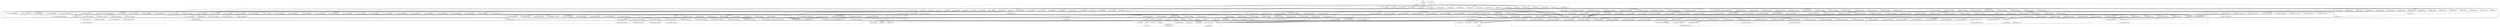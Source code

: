 digraph {
graph [overlap=false]
subgraph cluster_Test_Stream_Threads {
	label="Test::Stream::Threads";
	"Test::Stream::Threads::BEGIN@6";
	"Test::Stream::Threads::BEGIN@3";
	"Test::Stream::Threads::BEGIN@5";
	"Test::Stream::Threads::BEGIN@23";
	"Test::Stream::Threads::BEGIN@2";
}
subgraph cluster_vars {
	label="vars";
	"vars::BEGIN@3";
	"vars::BEGIN@7";
	"vars::CORE:match";
	"vars::import";
	"vars::BEGIN@8";
}
subgraph cluster_Test_Stream_Exporter {
	label="Test::Stream::Exporter";
	"Test::Stream::Exporter::BEGIN@3";
	"Test::Stream::Exporter::__ANON__[lib/Test/Stream/Exporter.pm:39]";
	"Test::Stream::Exporter::BEGIN@72";
	"Test::Stream::Exporter::default_export";
	"Test::Stream::Exporter::BEGIN@6";
	"Test::Stream::Exporter::BEGIN@17";
	"Test::Stream::Exporter::cleanup";
	"Test::Stream::Exporter::CORE:subst";
	"Test::Stream::Exporter::import";
	"Test::Stream::Exporter::export_to";
	"Test::Stream::Exporter::BEGIN@5";
	"Test::Stream::Exporter::BEGIN@2";
	"Test::Stream::Exporter::export_meta";
	"Test::Stream::Exporter::default_exports";
	"Test::Stream::Exporter::export";
	"Test::Stream::Exporter::exports";
}
subgraph cluster_Test_Stream_Toolset {
	label="Test::Stream::Toolset";
	"Test::Stream::Toolset::BEGIN@12";
	"Test::Stream::Toolset::__ANON__[lib/Test/Stream/Toolset.pm:58]";
	"Test::Stream::Toolset::BEGIN@15";
	"Test::Stream::Toolset::BEGIN@16";
	"Test::Stream::Toolset::BEGIN@6";
	"Test::Stream::Toolset::BEGIN@5";
	"Test::Stream::Toolset::BEGIN@10";
	"Test::Stream::Toolset::BEGIN@11";
	"Test::Stream::Toolset::BEGIN@18";
	"Test::Stream::Toolset::BEGIN@2";
	"Test::Stream::Toolset::BEGIN@3";
	"Test::Stream::Toolset::BEGIN@14";
	"Test::Stream::Toolset::BEGIN@7";
	"Test::Stream::Toolset::BEGIN@13";
}
subgraph cluster_Test_Stream_Event {
	label="Test::Stream::Event";
	"Test::Stream::Event::import";
	"Test::Stream::Event::BEGIN@2";
	"Test::Stream::Event::init";
	"Test::Stream::Event::BEGIN@6";
	"Test::Stream::Event::BEGIN@8";
	"Test::Stream::Event::BEGIN@5";
	"Test::Stream::Event::BEGIN@3";
	"Test::Stream::Event::encoding";
}
subgraph cluster_Test_Stream_ArrayBase_Meta {
	label="Test::Stream::ArrayBase::Meta";
	"Test::Stream::ArrayBase::Meta::BEGIN@5";
	"Test::Stream::ArrayBase::Meta::fields";
	"Test::Stream::ArrayBase::Meta::BEGIN@57";
	"Test::Stream::ArrayBase::Meta::BEGIN@106";
	"Test::Stream::ArrayBase::Meta::baseclass";
	"Test::Stream::ArrayBase::Meta::get";
	"Test::Stream::ArrayBase::Meta::subclass";
	"Test::Stream::ArrayBase::Meta::_GROW";
	"Test::Stream::ArrayBase::Meta::BEGIN@2";
	"Test::Stream::ArrayBase::Meta::BEGIN@3";
	"Test::Stream::ArrayBase::Meta::new";
	"Test::Stream::ArrayBase::Meta::add_accessors";
}
subgraph cluster_main {
	label="main";
	"main::BEGIN@2";
	"main::RUNTIME";
	"main::BEGIN@1";
	"main::BEGIN@4";
	"main::NULL";
}
subgraph cluster_Test_Stream_Util {
	label="Test::Stream::Util";
	"Test::Stream::Util::BEGIN@5";
	"Test::Stream::Util::BEGIN@2";
	"Test::Stream::Util::BEGIN@6";
	"Test::Stream::Util::_local_protect";
	"Test::Stream::Util::BEGIN@3";
	"Test::Stream::Util::BEGIN@7";
	"Test::Stream::Util::BEGIN@81";
	"Test::Stream::Util::BEGIN@170";
}
subgraph cluster_Config {
	label="Config";
	"Config::import";
	"Config::FETCH";
	"Config::BEGIN@10";
	"Config::BEGIN@9";
	"Config::BEGIN@47";
	"Config::BEGIN@11";
	"Config::TIEHASH";
}
subgraph cluster_Scalar_Util {
	label="Scalar::Util";
	"Scalar::Util::BEGIN@9";
	"Scalar::Util::weaken";
	"Scalar::Util::blessed";
}
subgraph cluster_XSLoader {
	label="XSLoader";
	"XSLoader::load";
}
subgraph cluster_Test_Stream_IOSets {
	label="Test::Stream::IOSets";
	"Test::Stream::IOSets::CORE:match";
	"Test::Stream::IOSets::CORE:open";
	"Test::Stream::IOSets::init_legacy";
	"Test::Stream::IOSets::open_handles";
	"Test::Stream::IOSets::_copy_io_layers";
	"Test::Stream::IOSets::CORE:binmode";
	"Test::Stream::IOSets::BEGIN@5";
	"Test::Stream::IOSets::reset_legacy";
	"Test::Stream::IOSets::_apply_layers";
	"Test::Stream::IOSets::BEGIN@3";
	"Test::Stream::IOSets::new";
	"Test::Stream::IOSets::__ANON__[lib/Test/Stream/IOSets.pm:76]";
	"Test::Stream::IOSets::_autoflush";
	"Test::Stream::IOSets::BEGIN@2";
	"Test::Stream::IOSets::CORE:select";
}
subgraph cluster_Test_Stream_Event_Subtest {
	label="Test::Stream::Event::Subtest";
	"Test::Stream::Event::Subtest::BEGIN@5";
	"Test::Stream::Event::Subtest::BEGIN@3";
	"Test::Stream::Event::Subtest::BEGIN@7";
	"Test::Stream::Event::Subtest::BEGIN@2";
	"Test::Stream::Event::Subtest::BEGIN@6";
	"Test::Stream::Event::Subtest::BEGIN@9";
}
subgraph cluster_Test_Stream_ExitMagic {
	label="Test::Stream::ExitMagic";
	"Test::Stream::ExitMagic::BEGIN@7";
	"Test::Stream::ExitMagic::init";
	"Test::Stream::ExitMagic::do_magic";
	"Test::Stream::ExitMagic::BEGIN@3";
	"Test::Stream::ExitMagic::be_helpful_magic";
	"Test::Stream::ExitMagic::BEGIN@2";
}
subgraph cluster_warnings_register {
	label="warnings::register";
	"warnings::register::import";
}
subgraph cluster_Test_Stream_Event_Plan {
	label="Test::Stream::Event::Plan";
	"Test::Stream::Event::Plan::BEGIN@5";
	"Test::Stream::Event::Plan::init";
	"Test::Stream::Event::Plan::BEGIN@2";
	"Test::Stream::Event::Plan::BEGIN@10";
	"Test::Stream::Event::Plan::BEGIN@3";
	"Test::Stream::Event::Plan::to_tap";
}
subgraph cluster_Test_Stream_Subtest {
	label="Test::Stream::Subtest";
	"Test::Stream::Subtest::BEGIN@2";
	"Test::Stream::Subtest::BEGIN@11";
	"Test::Stream::Subtest::BEGIN@14";
	"Test::Stream::Subtest::BEGIN@10";
	"Test::Stream::Subtest::BEGIN@38";
	"Test::Stream::Subtest::BEGIN@12";
	"Test::Stream::Subtest::BEGIN@9";
	"Test::Stream::Subtest::BEGIN@3";
	"Test::Stream::Subtest::BEGIN@5";
}
subgraph cluster_Test_Stream_Carp {
	label="Test::Stream::Carp";
	"Test::Stream::Carp::BEGIN@3";
	"Test::Stream::Carp::BEGIN@5";
	"Test::Stream::Carp::BEGIN@2";
}
subgraph cluster_Test_Stream_Event_Bail {
	label="Test::Stream::Event::Bail";
	"Test::Stream::Event::Bail::BEGIN@2";
	"Test::Stream::Event::Bail::BEGIN@3";
	"Test::Stream::Event::Bail::BEGIN@5";
}
subgraph cluster_Test_Stream_Event_Note {
	label="Test::Stream::Event::Note";
	"Test::Stream::Event::Note::BEGIN@5";
	"Test::Stream::Event::Note::BEGIN@10";
	"Test::Stream::Event::Note::BEGIN@2";
	"Test::Stream::Event::Note::BEGIN@3";
}
subgraph cluster_strict {
	label="strict";
	"strict::CORE:match";
	"strict::import";
	"strict::unimport";
	"strict::bits";
	"strict::CORE:regcomp";
}
subgraph cluster_Test_Stream_Event_Ok {
	label="Test::Stream::Event::Ok";
	"Test::Stream::Event::Ok::BEGIN@2";
	"Test::Stream::Event::Ok::to_tap";
	"Test::Stream::Event::Ok::BEGIN@7";
	"Test::Stream::Event::Ok::BEGIN@6";
	"Test::Stream::Event::Ok::BEGIN@3";
	"Test::Stream::Event::Ok::init";
	"Test::Stream::Event::Ok::BEGIN@5";
	"Test::Stream::Event::Ok::BEGIN@9";
	"Test::Stream::Event::Ok::BEGIN@136";
	"Test::Stream::Event::Ok::CORE:subst";
}
subgraph cluster_Exporter {
	label="Exporter";
	"Exporter::CORE:subst";
	"Exporter::import";
	"Exporter::CORE:match";
}
subgraph cluster_Test_Stream_Meta {
	label="Test::Stream::Meta";
	"Test::Stream::Meta::init_tester";
	"Test::Stream::Meta::BEGIN@14";
	"Test::Stream::Meta::is_tester";
	"Test::Stream::Meta::BEGIN@2";
	"Test::Stream::Meta::BEGIN@3";
	"Test::Stream::Meta::BEGIN@6";
	"Test::Stream::Meta::BEGIN@12";
	"Test::Stream::Meta::BEGIN@5";
	"Test::Stream::Meta::BEGIN@8";
}
subgraph cluster_Test_Stream_Event_Diag {
	label="Test::Stream::Event::Diag";
	"Test::Stream::Event::Diag::BEGIN@2";
	"Test::Stream::Event::Diag::BEGIN@12";
	"Test::Stream::Event::Diag::BEGIN@10";
	"Test::Stream::Event::Diag::BEGIN@5";
	"Test::Stream::Event::Diag::BEGIN@11";
	"Test::Stream::Event::Diag::BEGIN@3";
}
subgraph cluster_PerlIO {
	label="PerlIO";
	"PerlIO::get_layers";
}
subgraph cluster_Test_More_DeepCheck_Strict {
	label="Test::More::DeepCheck::Strict";
	"Test::More::DeepCheck::Strict::BEGIN@8";
	"Test::More::DeepCheck::Strict::BEGIN@2";
	"Test::More::DeepCheck::Strict::BEGIN@7";
	"Test::More::DeepCheck::Strict::BEGIN@63";
	"Test::More::DeepCheck::Strict::BEGIN@6";
	"Test::More::DeepCheck::Strict::BEGIN@5";
	"Test::More::DeepCheck::Strict::BEGIN@3";
	"Test::More::DeepCheck::Strict::BEGIN@10";
}
subgraph cluster_Test_Stream_HashBase_Meta {
	label="Test::Stream::HashBase::Meta";
	"Test::Stream::HashBase::Meta::subclass";
	"Test::Stream::HashBase::Meta::BEGIN@5";
	"Test::Stream::HashBase::Meta::BEGIN@79";
	"Test::Stream::HashBase::Meta::__ANON__[lib/Test/Stream/HashBase/Meta.pm:81]";
	"Test::Stream::HashBase::Meta::fields";
	"Test::Stream::HashBase::Meta::baseclass";
	"Test::Stream::HashBase::Meta::add_accessors";
	"Test::Stream::HashBase::Meta::new";
	"Test::Stream::HashBase::Meta::__ANON__[lib/Test/Stream/HashBase/Meta.pm:80]";
	"Test::Stream::HashBase::Meta::BEGIN@3";
	"Test::Stream::HashBase::Meta::__ANON__[lib/Test/Stream/HashBase/Meta.pm:82]";
	"Test::Stream::HashBase::Meta::BEGIN@2";
	"Test::Stream::HashBase::Meta::get";
	"Test::Stream::HashBase::Meta::BEGIN@55";
	"Test::Stream::HashBase::Meta::order";
}
subgraph cluster_Test_Builder {
	label="Test::Builder";
	"Test::Builder::BEGIN@20";
	"Test::Builder::BEGIN@3";
	"Test::Builder::BEGIN@4";
	"Test::Builder::BEGIN@22";
	"Test::Builder::BEGIN@14";
	"Test::Builder::BEGIN@262";
	"Test::Builder::BEGIN@5";
	"Test::Builder::BEGIN@13";
	"Test::Builder::BEGIN@15";
	"Test::Builder::BEGIN@17";
	"Test::Builder::BEGIN@12";
	"Test::Builder::reset";
	"Test::Builder::BEGIN@944";
	"Test::Builder::BEGIN@18";
	"Test::Builder::create";
	"Test::Builder::BEGIN@261";
	"Test::Builder::BEGIN@11";
	"Test::Builder::new";
}
subgraph cluster_Test_Stream {
	label="Test::Stream";
	"Test::Stream::plan";
	"Test::Stream::BEGIN@9";
	"Test::Stream::BEGIN@2";
	"Test::Stream::shared";
	"Test::Stream::BEGIN@15";
	"Test::Stream::failed";
	"Test::Stream::BEGIN@13";
	"Test::Stream::BEGIN@631";
	"Test::Stream::init";
	"Test::Stream::BEGIN@3";
	"Test::Stream::_finalize_event";
	"Test::Stream::before_import";
	"Test::Stream::done_testing";
	"Test::Stream::_render_tap";
	"Test::Stream::BEGIN@662";
	"Test::Stream::CORE:print";
	"Test::Stream::END";
	"Test::Stream::BEGIN@10";
	"Test::Stream::BEGIN@47";
	"Test::Stream::BEGIN@12";
	"Test::Stream::_process_event";
	"Test::Stream::BEGIN@8";
	"Test::Stream::ended";
	"Test::Stream::_reset";
	"Test::Stream::_update_state";
	"Test::Stream::BEGIN@11";
	"Test::Stream::count";
	"Test::Stream::send";
}
subgraph cluster_version {
	label="version";
	"version::(cmp";
	"version::(bool";
}
subgraph cluster_warnings {
	label="warnings";
	"warnings::_mkMask";
	"warnings::unimport";
	"warnings::register_categories";
	"warnings::CORE:match";
	"warnings::CORE:regcomp";
	"warnings::import";
}
subgraph cluster_Test_Stream_Exporter_Meta {
	label="Test::Stream::Exporter::Meta";
	"Test::Stream::Exporter::Meta::add";
	"Test::Stream::Exporter::Meta::BEGIN@2";
	"Test::Stream::Exporter::Meta::add_default_bulk";
	"Test::Stream::Exporter::Meta::BEGIN@100";
	"Test::Stream::Exporter::Meta::BEGIN@101";
	"Test::Stream::Exporter::Meta::default";
	"Test::Stream::Exporter::Meta::BEGIN@89";
	"Test::Stream::Exporter::Meta::add_default";
	"Test::Stream::Exporter::Meta::get";
	"Test::Stream::Exporter::Meta::BEGIN@101.2";
	"Test::Stream::Exporter::Meta::add_bulk";
	"Test::Stream::Exporter::Meta::new";
	"Test::Stream::Exporter::Meta::BEGIN@5";
	"Test::Stream::Exporter::Meta::BEGIN@100.1";
	"Test::Stream::Exporter::Meta::exports";
	"Test::Stream::Exporter::Meta::BEGIN@3";
}
subgraph cluster_Test_More_Tools {
	label="Test::More::Tools";
	"Test::More::Tools::BEGIN@7";
	"Test::More::Tools::BEGIN@11";
	"Test::More::Tools::BEGIN@145";
	"Test::More::Tools::BEGIN@5";
	"Test::More::Tools::BEGIN@3";
	"Test::More::Tools::BEGIN@2";
	"Test::More::Tools::BEGIN@12";
}
subgraph cluster_Test_Stream_ArrayBase {
	label="Test::Stream::ArrayBase";
	"Test::Stream::ArrayBase::BEGIN@5";
	"Test::Stream::ArrayBase::CORE:subst";
	"Test::Stream::ArrayBase::BEGIN@6";
	"Test::Stream::ArrayBase::apply_to";
	"Test::Stream::ArrayBase::BEGIN@3";
	"Test::Stream::ArrayBase::BEGIN@2";
	"Test::Stream::ArrayBase::import";
	"Test::Stream::ArrayBase::BEGIN@7";
	"Test::Stream::ArrayBase::BEGIN@29";
	"Test::Stream::ArrayBase::BEGIN@9";
}
subgraph cluster_Test_More_DeepCheck {
	label="Test::More::DeepCheck";
	"Test::More::DeepCheck::BEGIN@5";
	"Test::More::DeepCheck::BEGIN@3";
	"Test::More::DeepCheck::BEGIN@2";
}
subgraph cluster_Test_Stream_PackageUtil {
	label="Test::Stream::PackageUtil";
	"Test::Stream::PackageUtil::BEGIN@47";
	"Test::Stream::PackageUtil::BEGIN@19";
	"Test::Stream::PackageUtil::BEGIN@46";
	"Test::Stream::PackageUtil::import";
	"Test::Stream::PackageUtil::BEGIN@61";
	"Test::Stream::PackageUtil::BEGIN@2";
	"Test::Stream::PackageUtil::CORE:match";
	"Test::Stream::PackageUtil::BEGIN@3";
	"Test::Stream::PackageUtil::package_purge_sym";
	"Test::Stream::PackageUtil::package_sym";
}
subgraph cluster_List_Util {
	label="List::Util";
	"List::Util::BEGIN@9";
	"List::Util::BEGIN@30";
}
subgraph cluster_Test_Stream_Context {
	label="Test::Stream::Context";
	"Test::Stream::Context::BEGIN@9";
	"Test::Stream::Context::register_event";
	"Test::Stream::Context::CORE:subst";
	"Test::Stream::Context::BEGIN@78";
	"Test::Stream::Context::BEGIN@24";
	"Test::Stream::Context::BEGIN@407";
	"Test::Stream::Context::BEGIN@11";
	"Test::Stream::Context::context";
	"Test::Stream::Context::BEGIN@386";
	"Test::Stream::Context::BEGIN@10";
	"Test::Stream::Context::BEGIN@427";
	"Test::Stream::Context::_ok";
	"Test::Stream::Context::done_testing";
	"Test::Stream::Context::BEGIN@3";
	"Test::Stream::Context::_plan";
	"Test::Stream::Context::BEGIN@426";
	"Test::Stream::Context::BEGIN@12";
	"Test::Stream::Context::BEGIN@14";
	"Test::Stream::Context::CORE:match";
	"Test::Stream::Context::BEGIN@77";
	"Test::Stream::Context::BEGIN@18";
	"Test::Stream::Context::BEGIN@408";
	"Test::Stream::Context::finish";
	"Test::Stream::Context::snapshot";
	"Test::Stream::Context::BEGIN@2";
	"Test::Stream::Context::DESTROY";
	"Test::Stream::Context::_find_context";
	"Test::Stream::Context::BEGIN@7";
	"Test::Stream::Context::BEGIN@434";
	"Test::Stream::Context::ok";
	"Test::Stream::Context::BEGIN@5";
}
subgraph cluster_Test_Stream_ExitMagic_Context {
	label="Test::Stream::ExitMagic::Context";
	"Test::Stream::ExitMagic::Context::init";
	"Test::Stream::ExitMagic::Context::BEGIN@3";
	"Test::Stream::ExitMagic::Context::BEGIN@5";
	"Test::Stream::ExitMagic::Context::BEGIN@2";
	"Test::Stream::ExitMagic::Context::snapshot";
}
subgraph cluster_Test_Stream_Block {
	label="Test::Stream::Block";
	"Test::Stream::Block::BEGIN@2";
	"Test::Stream::Block::BEGIN@6";
	"Test::Stream::Block::BEGIN@5";
	"Test::Stream::Block::BEGIN@3";
	"Test::Stream::Block::BEGIN@8";
	"Test::Stream::Block::BEGIN@176";
}
subgraph cluster_UNIVERSAL {
	label="UNIVERSAL";
	"UNIVERSAL::isa";
	"UNIVERSAL::can";
	"UNIVERSAL::VERSION";
}
subgraph cluster_Test_Stream_HashBase {
	label="Test::Stream::HashBase";
	"Test::Stream::HashBase::BEGIN@24";
	"Test::Stream::HashBase::BEGIN@7";
	"Test::Stream::HashBase::new_ordered";
	"Test::Stream::HashBase::BEGIN@2";
	"Test::Stream::HashBase::BEGIN@3";
	"Test::Stream::HashBase::new";
	"Test::Stream::HashBase::BEGIN@5";
	"Test::Stream::HashBase::BEGIN@9";
	"Test::Stream::HashBase::apply_to";
	"Test::Stream::HashBase::import";
	"Test::Stream::HashBase::BEGIN@6";
	"Test::Stream::HashBase::CORE:subst";
}
subgraph cluster_Test_More {
	label="Test::More";
	"Test::More::BEGIN@53";
	"Test::More::BEGIN@15";
	"Test::More::import";
	"Test::More::BEGIN@13";
	"Test::More::BEGIN@23";
	"Test::More::BEGIN@18";
	"Test::More::BEGIN@16";
	"Test::More::BEGIN@11";
	"Test::More::ok";
	"Test::More::BEGIN@5";
	"Test::More::done_testing";
	"Test::More::BEGIN@121";
	"Test::More::BEGIN@10";
	"Test::More::import_extra";
	"Test::More::BEGIN@19";
	"Test::More::BEGIN@21";
	"Test::More::BEGIN@225";
	"Test::More::BEGIN@4";
	"Test::More::BEGIN@3";
	"Test::More::BEGIN@260";
	"Test::More::BEGIN@12";
}
subgraph cluster_Test_Stream_Event_Finish {
	label="Test::Stream::Event::Finish";
	"Test::Stream::Event::Finish::BEGIN@5";
	"Test::Stream::Event::Finish::BEGIN@3";
	"Test::Stream::Event::Finish::BEGIN@2";
}
"Test::Stream::ExitMagic::init" -> "Test::Stream::HashBase::Meta::__ANON__[lib/Test/Stream/HashBase/Meta.pm:82]";
"Test::Stream::ExitMagic::Context::init" -> "Test::Stream::HashBase::Meta::__ANON__[lib/Test/Stream/HashBase/Meta.pm:82]";
"Test::Stream::HashBase::BEGIN@5" -> "Test::Stream::HashBase::Meta::BEGIN@2";
"Test::Stream::Toolset::BEGIN@14" -> "Test::Stream::Event::Ok::BEGIN@2";
"Test::Stream::Context::snapshot" -> "Scalar::Util::blessed";
"Config::BEGIN@11" -> "vars::BEGIN@3";
"Test::Stream::Toolset::BEGIN@14" -> "Test::Stream::Event::Ok::BEGIN@9";
"Test::Stream::Toolset::BEGIN@14" -> "Test::Stream::Event::Ok::BEGIN@136";
"Test::More::BEGIN@12" -> "Test::Stream::Toolset::BEGIN@5";
"Test::Stream::IOSets::init_legacy" -> "Test::Stream::IOSets::_copy_io_layers";
"Test::Stream::Exporter::BEGIN@5" -> "Test::Stream::PackageUtil::BEGIN@61";
"Test::Stream::Toolset::BEGIN@11" -> "Test::Stream::Event::Diag::BEGIN@12";
"Test::Stream::HashBase::new" -> "Test::Stream::ExitMagic::Context::init";
"Test::More::done_testing" -> "Test::Stream::Context::context";
"Test::Stream::Toolset::__ANON__[lib/Test/Stream/Toolset.pm:58]" -> "Test::Stream::Context::context";
"Test::More::ok" -> "Test::Stream::Context::context";
"Test::Stream::Context::BEGIN@9" -> "Test::Stream::Threads::BEGIN@2";
"Test::More::BEGIN@18" -> "Test::More::Tools::BEGIN@2";
"Test::More::BEGIN@10" -> "Test::Stream::BEGIN@2";
"Test::Stream::Context::context" -> "Scalar::Util::weaken";
"Test::Stream::ArrayBase::apply_to" -> "Test::More::DeepCheck::BEGIN@2";
"Test::More::BEGIN@13" -> "Test::Stream::Subtest::BEGIN@14";
"Test::Stream::Event::Note::BEGIN@2" -> "strict::import";
"Test::Stream::Subtest::BEGIN@2" -> "strict::import";
"Test::Stream::ExitMagic::BEGIN@2" -> "strict::import";
"Test::Stream::ArrayBase::BEGIN@2" -> "strict::import";
"Test::Stream::Exporter::Meta::BEGIN@2" -> "strict::import";
"Test::Stream::Event::Plan::BEGIN@2" -> "strict::import";
"Test::More::BEGIN@4" -> "strict::import";
"Test::Stream::Toolset::BEGIN@2" -> "strict::import";
"Test::Stream::Context::BEGIN@2" -> "strict::import";
"Test::Stream::Event::Bail::BEGIN@2" -> "strict::import";
"Test::Stream::Event::Diag::BEGIN@2" -> "strict::import";
"Test::Stream::Event::Finish::BEGIN@2" -> "strict::import";
"Test::Builder::BEGIN@4" -> "strict::import";
"Scalar::Util::BEGIN@9" -> "strict::import";
"Test::Stream::ExitMagic::Context::BEGIN@2" -> "strict::import";
"vars::BEGIN@8" -> "strict::import";
"List::Util::BEGIN@9" -> "strict::import";
"Test::Stream::HashBase::BEGIN@2" -> "strict::import";
"Test::More::Tools::BEGIN@2" -> "strict::import";
"Test::Stream::Threads::BEGIN@2" -> "strict::import";
"Test::Stream::Carp::BEGIN@2" -> "strict::import";
"Test::Stream::Event::Ok::BEGIN@2" -> "strict::import";
"Test::Stream::Block::BEGIN@2" -> "strict::import";
"Test::Stream::HashBase::Meta::BEGIN@2" -> "strict::import";
"Test::Stream::Util::BEGIN@2" -> "strict::import";
"Test::Stream::ArrayBase::Meta::BEGIN@2" -> "strict::import";
"Test::Stream::Event::BEGIN@2" -> "strict::import";
"Test::Stream::Event::Subtest::BEGIN@2" -> "strict::import";
"Test::Stream::Meta::BEGIN@2" -> "strict::import";
"Test::More::DeepCheck::Strict::BEGIN@2" -> "strict::import";
"Test::Stream::PackageUtil::BEGIN@2" -> "strict::import";
"main::BEGIN@1" -> "strict::import";
"Test::Stream::IOSets::BEGIN@2" -> "strict::import";
"Test::More::DeepCheck::BEGIN@2" -> "strict::import";
"Config::BEGIN@9" -> "strict::import";
"Test::Stream::Exporter::BEGIN@2" -> "strict::import";
"Test::Stream::BEGIN@2" -> "strict::import";
"Test::Stream::ExitMagic::do_magic" -> "Test::Stream::Context::finish";
"Test::Stream::ExitMagic::do_magic" -> "Test::Stream::failed";
"Test::More::BEGIN@19" -> "Test::More::DeepCheck::Strict::BEGIN@2";
"Test::Stream::ArrayBase::Meta::subclass" -> "Test::Stream::ArrayBase::Meta::fields";
"Test::More::BEGIN@10" -> "Test::Stream::BEGIN@47";
"Test::Stream::HashBase::BEGIN@5" -> "Test::Stream::HashBase::Meta::BEGIN@5";
"Test::Stream::Context::BEGIN@12" -> "Test::Stream::Meta::BEGIN@3";
"Test::Stream::Context::BEGIN@9" -> "Test::Stream::Threads::BEGIN@6";
"Test::More::BEGIN@13" -> "Test::Stream::Subtest::BEGIN@12";
"Test::More::DeepCheck::Strict::BEGIN@10" -> "Test::Stream::ArrayBase::BEGIN@9";
"Test::More::BEGIN@21" -> "Test::Builder::BEGIN@4";
"Test::Stream::Threads::BEGIN@6" -> "Config::BEGIN@11";
"Test::Stream::Context::BEGIN@11" -> "Test::Stream::Exporter::cleanup";
"Test::Stream::Context::BEGIN@12" -> "Test::Stream::Exporter::cleanup";
"Test::Stream::Context::BEGIN@9" -> "Test::Stream::Exporter::cleanup";
"Test::More::BEGIN@12" -> "Test::Stream::Exporter::cleanup";
"Test::More::BEGIN@13" -> "Test::Stream::Exporter::cleanup";
"Test::More::BEGIN@18" -> "Test::Stream::Exporter::cleanup";
"Test::More::BEGIN@10" -> "Test::Stream::Exporter::cleanup";
"main::BEGIN@4" -> "Test::Stream::Exporter::cleanup";
"Test::Stream::BEGIN@8" -> "Test::Stream::Exporter::cleanup";
"Test::Stream::Context::BEGIN@7" -> "Test::Stream::Exporter::cleanup";
"Test::Stream::Exporter::BEGIN@6" -> "Test::Stream::Exporter::Meta::BEGIN@100";
"Test::Stream::Exporter::BEGIN@6" -> "Test::Stream::Exporter::Meta::BEGIN@101";
"Test::Stream::Context::context" -> "Test::Stream::Context::_find_context";
"Test::Stream::Threads::BEGIN@6" -> "Config::BEGIN@47";
"Test::Stream::Event::BEGIN@5" -> "Exporter::import";
"Test::More::DeepCheck::Strict::BEGIN@5" -> "Exporter::import";
"Test::Stream::Context::BEGIN@5" -> "Exporter::import";
"Test::Stream::Event::Ok::BEGIN@5" -> "Exporter::import";
"Test::Stream::Util::BEGIN@5" -> "Exporter::import";
"Test::Stream::HashBase::BEGIN@7" -> "Exporter::import";
"Test::More::Tools::BEGIN@12" -> "Exporter::import";
"Test::Stream::Event::Subtest::BEGIN@5" -> "Exporter::import";
"Test::Stream::Event::Diag::BEGIN@11" -> "Exporter::import";
"Test::Stream::Subtest::BEGIN@10" -> "Exporter::import";
"Test::Stream::ArrayBase::BEGIN@7" -> "Exporter::import";
"Test::Builder::BEGIN@18" -> "Exporter::import";
"Test::More::BEGIN@16" -> "Exporter::import";
"Test::Stream::Block::BEGIN@5" -> "Exporter::import";
"Test::Stream::Context::done_testing" -> "Test::Stream::done_testing";
"Test::Stream::BEGIN@10" -> "Test::Stream::IOSets::BEGIN@5";
"Test::More::BEGIN@10" -> "Test::Stream::BEGIN@631";
"Test::More::BEGIN@12" -> "Test::Stream::Toolset::BEGIN@16";
"Test::Stream::ArrayBase::apply_to" -> "Test::Stream::ArrayBase::Meta::baseclass";
"Test::More::BEGIN@10" -> "Test::Stream::BEGIN@662";
"Test::Stream::Context::BEGIN@9" -> "Test::Stream::Threads::BEGIN@5";
"Test::Stream::BEGIN@8" -> "Test::Stream::Context::BEGIN@14";
"Test::Stream::IOSets::open_handles" -> "Test::Stream::IOSets::CORE:open";
"Test::More::BEGIN@13" -> "Test::Stream::Subtest::BEGIN@11";
"Test::Stream::Exporter::BEGIN@6" -> "Test::Stream::Exporter::Meta::BEGIN@2";
"Test::Stream::Toolset::BEGIN@10" -> "Test::Stream::Event::Bail::BEGIN@3";
"Test::Stream::Context::BEGIN@5" -> "XSLoader::load";
"Test::Stream::BEGIN@8" -> "Test::Stream::Context::BEGIN@3";
"vars::BEGIN@7" -> "warnings::register::import";
"Test::Stream::IOSets::_apply_layers" -> "Test::Stream::IOSets::CORE:binmode";
"Config::BEGIN@11" -> "vars::import";
"Test::Stream::BEGIN@8" -> "Test::Stream::Context::BEGIN@386";
"main::BEGIN@4" -> "Test::More::BEGIN@16";
"Config::BEGIN@11" -> "vars::BEGIN@7";
"Test::More::BEGIN@18" -> "Test::More::Tools::BEGIN@5";
"Test::Stream::Threads::BEGIN@6" -> "Config::TIEHASH";
"Test::Stream::HashBase::new" -> "Test::Stream::Event::Ok::init";
"main::BEGIN@4" -> "Test::More::BEGIN@10";
"Test::Stream::Context::BEGIN@11" -> "Test::Stream::Util::BEGIN@5";
"Test::More::BEGIN@18" -> "Test::More::Tools::BEGIN@12";
"Test::More::BEGIN@21" -> "Test::Builder::BEGIN@13";
"main::BEGIN@4" -> "Test::More::BEGIN@21";
"Test::Stream::ArrayBase::apply_to" -> "Test::More::DeepCheck::BEGIN@5";
"Test::More::BEGIN@21" -> "Test::Builder::BEGIN@15";
"Test::Stream::shared" -> "Test::Stream::ExitMagic::BEGIN@3";
"Test::Stream::Toolset::BEGIN@16" -> "Test::Stream::Event::Subtest::BEGIN@9";
"Test::Stream::Context::BEGIN@11" -> "Test::Stream::Util::BEGIN@7";
"Test::More::BEGIN@13" -> "Test::Stream::Subtest::BEGIN@3";
"Test::Stream::ArrayBase::apply_to" -> "Test::Stream::ArrayBase::Meta::add_accessors";
"Test::Stream::Subtest::BEGIN@14" -> "Test::Stream::Block::BEGIN@8";
"Test::More::DeepCheck::Strict::BEGIN@10" -> "Test::Stream::ArrayBase::BEGIN@7";
"Test::Stream::shared" -> "Test::Stream::ExitMagic::BEGIN@2";
"Test::More::BEGIN@21" -> "Test::Builder::BEGIN@11";
"Test::More::BEGIN@12" -> "Test::Stream::Toolset::BEGIN@10";
"Test::Builder::new" -> "Test::Builder::create";
"Test::Stream::Exporter::BEGIN@5" -> "Test::Stream::PackageUtil::BEGIN@47";
"Test::Stream::BEGIN@8" -> "Test::Stream::Context::BEGIN@9";
"Test::Stream::Toolset::BEGIN@11" -> "Test::Stream::Event::Diag::BEGIN@2";
"Test::Stream::_render_tap" -> "Test::Stream::Event::encoding";
"main::NULL" -> "main::BEGIN@4";
"Test::Stream::HashBase::Meta::subclass" -> "Test::Stream::HashBase::Meta::get";
"Test::Stream::HashBase::apply_to" -> "Test::Stream::HashBase::Meta::get";
"Test::More::BEGIN@19" -> "Test::More::DeepCheck::Strict::BEGIN@3";
"Test::Stream::BEGIN@8" -> "Test::Stream::Context::BEGIN@77";
"Test::Stream::Context::BEGIN@12" -> "Test::Stream::Meta::BEGIN@5";
"Test::More::BEGIN@19" -> "Test::More::DeepCheck::Strict::BEGIN@7";
"Test::More::BEGIN@21" -> "Test::Builder::BEGIN@5";
"Test::More::BEGIN@12" -> "Test::Stream::Toolset::BEGIN@18";
"Test::More::BEGIN@18" -> "Test::More::Tools::BEGIN@3";
"Test::Stream::ExitMagic::be_helpful_magic" -> "Test::Stream::HashBase::Meta::__ANON__[lib/Test/Stream/HashBase/Meta.pm:80]";
"Test::Stream::Event::Ok::init" -> "Test::Stream::HashBase::Meta::__ANON__[lib/Test/Stream/HashBase/Meta.pm:80]";
"Test::Stream::plan" -> "Test::Stream::HashBase::Meta::__ANON__[lib/Test/Stream/HashBase/Meta.pm:80]";
"Test::Stream::Event::encoding" -> "Test::Stream::HashBase::Meta::__ANON__[lib/Test/Stream/HashBase/Meta.pm:80]";
"Test::Stream::Event::Ok::to_tap" -> "Test::Stream::HashBase::Meta::__ANON__[lib/Test/Stream/HashBase/Meta.pm:80]";
"Test::Stream::_render_tap" -> "Test::Stream::HashBase::Meta::__ANON__[lib/Test/Stream/HashBase/Meta.pm:80]";
"Test::Stream::Event::Plan::init" -> "Test::Stream::HashBase::Meta::__ANON__[lib/Test/Stream/HashBase/Meta.pm:80]";
"Test::Stream::Event::init" -> "Test::Stream::HashBase::Meta::__ANON__[lib/Test/Stream/HashBase/Meta.pm:80]";
"Test::Stream::failed" -> "Test::Stream::HashBase::Meta::__ANON__[lib/Test/Stream/HashBase/Meta.pm:80]";
"Test::Stream::done_testing" -> "Test::Stream::HashBase::Meta::__ANON__[lib/Test/Stream/HashBase/Meta.pm:80]";
"Test::Stream::Context::finish" -> "Test::Stream::HashBase::Meta::__ANON__[lib/Test/Stream/HashBase/Meta.pm:80]";
"Test::Stream::_finalize_event" -> "Test::Stream::HashBase::Meta::__ANON__[lib/Test/Stream/HashBase/Meta.pm:80]";
"Test::Stream::ended" -> "Test::Stream::HashBase::Meta::__ANON__[lib/Test/Stream/HashBase/Meta.pm:80]";
"Test::Stream::Context::_ok" -> "Test::Stream::HashBase::Meta::__ANON__[lib/Test/Stream/HashBase/Meta.pm:80]";
"Test::Stream::Context::done_testing" -> "Test::Stream::HashBase::Meta::__ANON__[lib/Test/Stream/HashBase/Meta.pm:80]";
"Test::Builder::reset" -> "Test::Stream::HashBase::Meta::__ANON__[lib/Test/Stream/HashBase/Meta.pm:80]";
"Test::Stream::_process_event" -> "Test::Stream::HashBase::Meta::__ANON__[lib/Test/Stream/HashBase/Meta.pm:80]";
"Test::Stream::Context::_plan" -> "Test::Stream::HashBase::Meta::__ANON__[lib/Test/Stream/HashBase/Meta.pm:80]";
"Test::Stream::ExitMagic::do_magic" -> "Test::Stream::HashBase::Meta::__ANON__[lib/Test/Stream/HashBase/Meta.pm:80]";
"Test::Stream::END" -> "Test::Stream::HashBase::Meta::__ANON__[lib/Test/Stream/HashBase/Meta.pm:80]";
"Test::Stream::count" -> "Test::Stream::HashBase::Meta::__ANON__[lib/Test/Stream/HashBase/Meta.pm:80]";
"Test::Stream::_update_state" -> "Test::Stream::HashBase::Meta::__ANON__[lib/Test/Stream/HashBase/Meta.pm:80]";
"Test::Stream::send" -> "Test::Stream::HashBase::Meta::__ANON__[lib/Test/Stream/HashBase/Meta.pm:80]";
"Test::Stream::Context::context" -> "Test::Stream::HashBase::Meta::__ANON__[lib/Test/Stream/HashBase/Meta.pm:80]";
"Test::Stream::Event::Plan::to_tap" -> "Test::Stream::HashBase::Meta::__ANON__[lib/Test/Stream/HashBase/Meta.pm:80]";
"Test::Stream::_reset" -> "Test::Stream::HashBase::Meta::__ANON__[lib/Test/Stream/HashBase/Meta.pm:80]";
"Test::Stream::Threads::BEGIN@6" -> "Config::BEGIN@10";
"Test::Stream::Subtest::BEGIN@14" -> "Test::Stream::Block::BEGIN@3";
"Test::Builder::reset" -> "Test::Stream::_reset";
"Test::Stream::Subtest::BEGIN@14" -> "Test::Stream::Block::BEGIN@176";
"Test::Stream::ArrayBase::BEGIN@5" -> "Test::Stream::ArrayBase::Meta::BEGIN@106";
"Test::Stream::ArrayBase::BEGIN@5" -> "Test::Stream::ArrayBase::Meta::BEGIN@3";
"Test::Stream::HashBase::BEGIN@5" -> "Test::Stream::HashBase::Meta::BEGIN@55";
"Test::More::ok" -> "Test::Stream::Context::ok";
"Test::Stream::Context::BEGIN@5" -> "List::Util::BEGIN@30";
"Test::Stream::Exporter::Meta::new" -> "Test::Stream::Exporter::Meta::add_default_bulk";
"Test::Stream::Exporter::default_exports" -> "Test::Stream::Exporter::Meta::add_default_bulk";
"main::NULL" -> "main::BEGIN@1";
"main::BEGIN@4" -> "Test::More::BEGIN@19";
"Test::Stream::HashBase::new" -> "Test::Stream::init";
"Test::More::BEGIN@21" -> "Test::Builder::BEGIN@12";
"Test::Stream::Toolset::BEGIN@16" -> "Test::Stream::Event::Subtest::BEGIN@2";
"Test::Stream::Context::BEGIN@7" -> "Test::Stream::Exporter::export";
"Test::More::BEGIN@12" -> "Test::Stream::Exporter::export";
"Test::Stream::ArrayBase::BEGIN@5" -> "Test::Stream::ArrayBase::Meta::BEGIN@57";
"Test::Stream::Context::BEGIN@12" -> "Test::Stream::Meta::BEGIN@2";
"Test::Stream::Context::BEGIN@11" -> "Test::Stream::Util::BEGIN@3";
"Test::Stream::_render_tap" -> "Test::Stream::CORE:print";
"Test::Stream::Exporter::Meta::BEGIN@89" -> "strict::unimport";
"Test::Stream::ArrayBase::BEGIN@29" -> "strict::unimport";
"Test::Stream::Exporter::Meta::BEGIN@100" -> "strict::unimport";
"List::Util::BEGIN@30" -> "strict::unimport";
"Test::Stream::Exporter::Meta::BEGIN@101" -> "strict::unimport";
"Config::BEGIN@47" -> "strict::unimport";
"Test::Stream::PackageUtil::BEGIN@19" -> "strict::unimport";
"Test::Stream::Context::BEGIN@77" -> "strict::unimport";
"Test::Stream::ArrayBase::Meta::BEGIN@57" -> "strict::unimport";
"Test::Stream::Context::BEGIN@426" -> "strict::unimport";
"Test::Stream::HashBase::BEGIN@24" -> "strict::unimport";
"Test::Stream::HashBase::Meta::BEGIN@79" -> "strict::unimport";
"Test::Stream::Block::BEGIN@176" -> "strict::unimport";
"Test::Stream::Context::BEGIN@386" -> "strict::unimport";
"Test::Stream::PackageUtil::BEGIN@61" -> "strict::unimport";
"Test::Stream::PackageUtil::BEGIN@47" -> "strict::unimport";
"Test::Stream::Context::BEGIN@407" -> "strict::unimport";
"Test::Stream::ArrayBase::Meta::BEGIN@106" -> "strict::unimport";
"Test::Stream::Exporter::BEGIN@72" -> "strict::unimport";
"Test::Builder::BEGIN@261" -> "strict::unimport";
"Test::Stream::Exporter::BEGIN@6" -> "Test::Stream::Exporter::Meta::BEGIN@3";
"Test::Stream::IOSets::_autoflush" -> "Test::Stream::IOSets::CORE:select";
"Test::More::BEGIN@10" -> "Test::Stream::BEGIN@10";
"Test::Stream::Threads::BEGIN@6" -> "Config::import";
"Test::Stream::Exporter::Meta::add" -> "Test::Stream::Exporter::Meta::exports";
"Test::Stream::Exporter::Meta::add_bulk" -> "Test::Stream::Exporter::Meta::exports";
"Test::Stream::Exporter::export_to" -> "Test::Stream::Exporter::Meta::exports";
"Test::Stream::Exporter::Meta::add_default_bulk" -> "Test::Stream::Exporter::Meta::exports";
"Test::Stream::HashBase::apply_to" -> "Test::Stream::HashBase::Meta::subclass";
"main::BEGIN@4" -> "Test::Stream::Exporter::default_export";
"Test::Stream::Carp::BEGIN@5" -> "Test::Stream::Exporter::default_export";
"Test::Stream::Context::_plan" -> "Test::Stream::send";
"Test::Stream::Context::finish" -> "Test::Stream::send";
"Test::Stream::Context::_ok" -> "Test::Stream::send";
"Test::Stream::Context::BEGIN@11" -> "Test::Stream::Util::BEGIN@81";
"Test::Stream::Toolset::BEGIN@13" -> "Test::Stream::Event::Note::BEGIN@2";
"Test::Stream::ArrayBase::apply_to" -> "Test::More::DeepCheck::BEGIN@3";
"Test::Stream::Exporter::Meta::add_default_bulk" -> "Test::Stream::PackageUtil::package_sym";
"Test::Stream::Exporter::Meta::add_bulk" -> "Test::Stream::PackageUtil::package_sym";
"Test::Stream::Exporter::Meta::add" -> "Test::Stream::PackageUtil::package_sym";
"main::BEGIN@4" -> "Test::More::BEGIN@121";
"Test::More::import" -> "Test::More::import_extra";
"Test::Stream::PackageUtil::package_sym" -> "Test::Stream::PackageUtil::CORE:match";
"Test::Stream::ExitMagic::do_magic" -> "Test::Stream::ExitMagic::be_helpful_magic";
"Test::More::BEGIN@12" -> "Test::Stream::Toolset::BEGIN@13";
"Test::More::DeepCheck::BEGIN@5" -> "Test::Stream::ArrayBase::import";
"Test::More::DeepCheck::Strict::BEGIN@10" -> "Test::Stream::ArrayBase::import";
"Test::Stream::Context::context" -> "Test::Stream::shared";
"Test::Builder::reset" -> "Test::Stream::shared";
"Test::Builder::BEGIN@22" -> "Test::Stream::shared";
"Test::More::BEGIN@12" -> "Test::Stream::Toolset::BEGIN@6";
"Test::Stream::HashBase::new" -> "Test::Stream::Event::Plan::init";
"Test::More::BEGIN@21" -> "Test::Builder::BEGIN@262";
"main::BEGIN@4" -> "Test::More::BEGIN@3";
"Test::Stream::Toolset::BEGIN@15" -> "Test::Stream::Event::Plan::BEGIN@2";
"Test::Stream::BEGIN@8" -> "Test::Stream::Context::BEGIN@12";
"Test::Stream::HashBase::BEGIN@5" -> "Test::Stream::HashBase::Meta::BEGIN@3";
"warnings::register::import" -> "warnings::register_categories";
"Test::Stream::ArrayBase::Meta::subclass" -> "Test::Stream::ArrayBase::Meta::get";
"Test::Stream::ArrayBase::apply_to" -> "Test::Stream::ArrayBase::Meta::get";
"Test::More::BEGIN@12" -> "Test::Stream::Toolset::BEGIN@15";
"Test::Stream::Context::BEGIN@7" -> "Test::Stream::Carp::BEGIN@2";
"Test::Stream::BEGIN@8" -> "Test::Stream::Context::BEGIN@24";
"Test::Stream::BEGIN@8" -> "Test::Stream::Context::BEGIN@11";
"Test::Stream::Event::Ok::BEGIN@7" -> "Test::Stream::Exporter::__ANON__[lib/Test/Stream/Exporter.pm:39]";
"Test::Stream::Block::BEGIN@6" -> "Test::Stream::Exporter::__ANON__[lib/Test/Stream/Exporter.pm:39]";
"Test::More::BEGIN@10" -> "Test::Stream::Exporter::__ANON__[lib/Test/Stream/Exporter.pm:39]";
"Test::Builder::BEGIN@13" -> "Test::Stream::Exporter::__ANON__[lib/Test/Stream/Exporter.pm:39]";
"Test::Stream::HashBase::BEGIN@6" -> "Test::Stream::Exporter::__ANON__[lib/Test/Stream/Exporter.pm:39]";
"Test::More::BEGIN@19" -> "Test::Stream::Exporter::__ANON__[lib/Test/Stream/Exporter.pm:39]";
"Test::Builder::BEGIN@12" -> "Test::Stream::Exporter::__ANON__[lib/Test/Stream/Exporter.pm:39]";
"Test::Builder::BEGIN@15" -> "Test::Stream::Exporter::__ANON__[lib/Test/Stream/Exporter.pm:39]";
"Test::Builder::BEGIN@17" -> "Test::Stream::Exporter::__ANON__[lib/Test/Stream/Exporter.pm:39]";
"Test::Stream::ArrayBase::Meta::BEGIN@5" -> "Test::Stream::Exporter::__ANON__[lib/Test/Stream/Exporter.pm:39]";
"Test::Builder::BEGIN@14" -> "Test::Stream::Exporter::__ANON__[lib/Test/Stream/Exporter.pm:39]";
"Test::More::BEGIN@12" -> "Test::Stream::Exporter::__ANON__[lib/Test/Stream/Exporter.pm:39]";
"Test::Stream::Util::BEGIN@7" -> "Test::Stream::Exporter::__ANON__[lib/Test/Stream/Exporter.pm:39]";
"Test::Stream::Toolset::BEGIN@7" -> "Test::Stream::Exporter::__ANON__[lib/Test/Stream/Exporter.pm:39]";
"Test::More::BEGIN@15" -> "Test::Stream::Exporter::__ANON__[lib/Test/Stream/Exporter.pm:39]";
"Test::Stream::BEGIN@8" -> "Test::Stream::Exporter::__ANON__[lib/Test/Stream/Exporter.pm:39]";
"Test::Stream::BEGIN@12" -> "Test::Stream::Exporter::__ANON__[lib/Test/Stream/Exporter.pm:39]";
"Test::Stream::Event::Plan::BEGIN@10" -> "Test::Stream::Exporter::__ANON__[lib/Test/Stream/Exporter.pm:39]";
"Test::More::BEGIN@13" -> "Test::Stream::Exporter::__ANON__[lib/Test/Stream/Exporter.pm:39]";
"Test::Stream::Toolset::BEGIN@5" -> "Test::Stream::Exporter::__ANON__[lib/Test/Stream/Exporter.pm:39]";
"Test::Stream::Event::Diag::BEGIN@12" -> "Test::Stream::Exporter::__ANON__[lib/Test/Stream/Exporter.pm:39]";
"Test::Stream::Event::BEGIN@6" -> "Test::Stream::Exporter::__ANON__[lib/Test/Stream/Exporter.pm:39]";
"Test::Stream::Context::BEGIN@11" -> "Test::Stream::Exporter::__ANON__[lib/Test/Stream/Exporter.pm:39]";
"Test::Stream::Event::Note::BEGIN@10" -> "Test::Stream::Exporter::__ANON__[lib/Test/Stream/Exporter.pm:39]";
"Test::More::Tools::BEGIN@5" -> "Test::Stream::Exporter::__ANON__[lib/Test/Stream/Exporter.pm:39]";
"Test::Stream::Subtest::BEGIN@9" -> "Test::Stream::Exporter::__ANON__[lib/Test/Stream/Exporter.pm:39]";
"Test::Stream::Subtest::BEGIN@12" -> "Test::Stream::Exporter::__ANON__[lib/Test/Stream/Exporter.pm:39]";
"Test::More::BEGIN@11" -> "Test::Stream::Exporter::__ANON__[lib/Test/Stream/Exporter.pm:39]";
"Test::Stream::BEGIN@9" -> "Test::Stream::Exporter::__ANON__[lib/Test/Stream/Exporter.pm:39]";
"Test::Stream::Event::Ok::BEGIN@6" -> "Test::Stream::Exporter::__ANON__[lib/Test/Stream/Exporter.pm:39]";
"Test::Stream::Context::BEGIN@7" -> "Test::Stream::Exporter::__ANON__[lib/Test/Stream/Exporter.pm:39]";
"Test::Builder::BEGIN@20" -> "Test::Stream::Exporter::__ANON__[lib/Test/Stream/Exporter.pm:39]";
"Test::Stream::ArrayBase::BEGIN@6" -> "Test::Stream::Exporter::__ANON__[lib/Test/Stream/Exporter.pm:39]";
"Test::Stream::Meta::BEGIN@6" -> "Test::Stream::Exporter::__ANON__[lib/Test/Stream/Exporter.pm:39]";
"Test::Stream::IOSets::BEGIN@5" -> "Test::Stream::Exporter::__ANON__[lib/Test/Stream/Exporter.pm:39]";
"Test::Stream::Event::Diag::BEGIN@10" -> "Test::Stream::Exporter::__ANON__[lib/Test/Stream/Exporter.pm:39]";
"Test::Stream::Toolset::BEGIN@6" -> "Test::Stream::Exporter::__ANON__[lib/Test/Stream/Exporter.pm:39]";
"Test::More::Tools::BEGIN@11" -> "Test::Stream::Exporter::__ANON__[lib/Test/Stream/Exporter.pm:39]";
"Test::Stream::BEGIN@13" -> "Test::Stream::Exporter::__ANON__[lib/Test/Stream/Exporter.pm:39]";
"Test::More::DeepCheck::Strict::BEGIN@7" -> "Test::Stream::Exporter::__ANON__[lib/Test/Stream/Exporter.pm:39]";
"Test::Stream::Event::Subtest::BEGIN@7" -> "Test::Stream::Exporter::__ANON__[lib/Test/Stream/Exporter.pm:39]";
"Test::More::DeepCheck::Strict::BEGIN@8" -> "Test::Stream::Exporter::__ANON__[lib/Test/Stream/Exporter.pm:39]";
"Test::Stream::Context::BEGIN@12" -> "Test::Stream::Exporter::__ANON__[lib/Test/Stream/Exporter.pm:39]";
"Test::Stream::Subtest::BEGIN@11" -> "Test::Stream::Exporter::__ANON__[lib/Test/Stream/Exporter.pm:39]";
"Test::More::DeepCheck::Strict::BEGIN@6" -> "Test::Stream::Exporter::__ANON__[lib/Test/Stream/Exporter.pm:39]";
"Test::Builder::BEGIN@11" -> "Test::Stream::Exporter::__ANON__[lib/Test/Stream/Exporter.pm:39]";
"Test::More::BEGIN@18" -> "Test::Stream::Exporter::__ANON__[lib/Test/Stream/Exporter.pm:39]";
"Test::Stream::HashBase::Meta::BEGIN@5" -> "Test::Stream::Exporter::__ANON__[lib/Test/Stream/Exporter.pm:39]";
"Test::Stream::Event::Subtest::BEGIN@6" -> "Test::Stream::Exporter::__ANON__[lib/Test/Stream/Exporter.pm:39]";
"Test::Stream::BEGIN@11" -> "Test::Stream::Exporter::__ANON__[lib/Test/Stream/Exporter.pm:39]";
"Test::Stream::Context::BEGIN@9" -> "Test::Stream::Exporter::__ANON__[lib/Test/Stream/Exporter.pm:39]";
"Test::Stream::Toolset::BEGIN@13" -> "Test::Stream::Event::Note::BEGIN@10";
"Test::Stream::ArrayBase::apply_to" -> "Test::Stream::ArrayBase::CORE:subst";
"Test::Stream::Threads::BEGIN@6" -> "Config::BEGIN@9";
"Test::More::BEGIN@21" -> "Test::Builder::BEGIN@22";
"Test::Stream::ExitMagic::do_magic" -> "Test::Stream::plan";
"Test::Stream::Exporter::__ANON__[lib/Test/Stream/Exporter.pm:39]" -> "Test::Stream::before_import";
"main::BEGIN@4" -> "Test::More::BEGIN@225";
"main::BEGIN@2" -> "warnings::CORE:match";
"Test::Stream::IOSets::__ANON__[lib/Test/Stream/IOSets.pm:76]" -> "Test::Stream::IOSets::_apply_layers";
"Test::More::import" -> "Test::Stream::Toolset::__ANON__[lib/Test/Stream/Toolset.pm:58]";
"Test::More::BEGIN@21" -> "Test::Builder::BEGIN@14";
"Test::Stream::Context::BEGIN@10" -> "Test::Stream::Event::BEGIN@2";
"Test::Stream::HashBase::apply_to" -> "Test::Stream::HashBase::Meta::baseclass";
"Test::More::BEGIN@19" -> "Test::More::DeepCheck::Strict::BEGIN@5";
"Test::Stream::Context::_ok" -> "Test::Stream::HashBase::new_ordered";
"Test::Stream::Context::finish" -> "Test::Stream::HashBase::new_ordered";
"Test::Stream::Context::_plan" -> "Test::Stream::HashBase::new_ordered";
"Test::Stream::HashBase::BEGIN@5" -> "Test::Stream::HashBase::Meta::BEGIN@79";
"Test::Stream::Exporter::BEGIN@6" -> "Test::Stream::Exporter::Meta::BEGIN@101.2";
"Test::Stream::Carp::BEGIN@5" -> "Test::Stream::Exporter::BEGIN@6";
"main::BEGIN@4" -> "Test::More::BEGIN@18";
"Test::Stream::BEGIN@8" -> "Test::Stream::Context::BEGIN@78";
"Test::Stream::BEGIN@8" -> "Test::Stream::Context::BEGIN@407";
"Test::Stream::init" -> "Test::Stream::HashBase::Meta::__ANON__[lib/Test/Stream/HashBase/Meta.pm:81]";
"Test::Builder::BEGIN@22" -> "Test::Stream::HashBase::Meta::__ANON__[lib/Test/Stream/HashBase/Meta.pm:81]";
"Test::Stream::Event::Ok::init" -> "Test::Stream::HashBase::Meta::__ANON__[lib/Test/Stream/HashBase/Meta.pm:81]";
"Test::Stream::Event::Plan::init" -> "Test::Stream::HashBase::Meta::__ANON__[lib/Test/Stream/HashBase/Meta.pm:81]";
"Test::Stream::shared" -> "Test::Stream::HashBase::Meta::__ANON__[lib/Test/Stream/HashBase/Meta.pm:81]";
"Test::More::BEGIN@10" -> "Test::Stream::BEGIN@11";
"Test::More::BEGIN@13" -> "Test::Stream::Subtest::BEGIN@2";
"Test::Stream::Event::BEGIN@8" -> "Test::Stream::HashBase::BEGIN@2";
"Test::More::BEGIN@10" -> "Test::Stream::BEGIN@9";
"Test::Stream::Event::BEGIN@8" -> "Test::Stream::HashBase::BEGIN@9";
"Test::Stream::ArrayBase::BEGIN@5" -> "Test::Stream::ArrayBase::Meta::_GROW";
"Test::Stream::Toolset::BEGIN@15" -> "Test::Stream::Event::Plan::BEGIN@5";
"Test::Stream::Exporter::export_to" -> "Test::Stream::Exporter::Meta::default";
"Test::Stream::Exporter::BEGIN@5" -> "Test::Stream::PackageUtil::BEGIN@19";
"Test::More::DeepCheck::Strict::BEGIN@10" -> "Test::Stream::ArrayBase::BEGIN@6";
"Test::Stream::send" -> "Test::Stream::_finalize_event";
"Test::Stream::Context::context" -> "Test::Stream::Context::CORE:match";
"Test::More::BEGIN@10" -> "Test::Stream::BEGIN@13";
"Test::Stream::_process_event" -> "Test::Stream::_render_tap";
"Test::Stream::Subtest::BEGIN@14" -> "Test::Stream::Block::BEGIN@2";
"Test::Stream::done_testing" -> "Test::Stream::Context::_plan";
"Test::Stream::Carp::BEGIN@5" -> "Test::Stream::Exporter::BEGIN@3";
"Test::Stream::ExitMagic::do_magic" -> "Test::Stream::ended";
"Test::Stream::Context::BEGIN@7" -> "Test::Stream::Carp::BEGIN@3";
"Test::More::BEGIN@21" -> "Test::Builder::new";
"main::RUNTIME" -> "Test::Builder::new";
"Test::Stream::IOSets::new" -> "Test::Stream::IOSets::reset_legacy";
"Test::Stream::Toolset::BEGIN@11" -> "Test::Stream::Event::Diag::BEGIN@3";
"main::BEGIN@4" -> "Test::More::BEGIN@13";
"Test::Stream::IOSets::_copy_io_layers" -> "Test::Stream::Util::_local_protect";
"Test::More::BEGIN@12" -> "Test::Stream::Toolset::BEGIN@3";
"Exporter::import" -> "Exporter::CORE:match";
"Test::Stream::BEGIN@10" -> "Test::Stream::IOSets::BEGIN@2";
"Test::Stream::shared" -> "Test::Stream::ExitMagic::Context::BEGIN@3";
"Test::Stream::BEGIN@631" -> "warnings::unimport";
"Test::Stream::PackageUtil::BEGIN@46" -> "warnings::unimport";
"Test::Stream::Context::BEGIN@408" -> "warnings::unimport";
"Test::Stream::Util::BEGIN@170" -> "warnings::unimport";
"Test::More::BEGIN@225" -> "warnings::unimport";
"Test::More::BEGIN@260" -> "warnings::unimport";
"Test::Stream::BEGIN@662" -> "warnings::unimport";
"Test::Builder::BEGIN@262" -> "warnings::unimport";
"Test::More::BEGIN@121" -> "warnings::unimport";
"Test::Stream::HashBase::Meta::BEGIN@55" -> "warnings::unimport";
"Test::Stream::Context::BEGIN@434" -> "warnings::unimport";
"Test::More::DeepCheck::Strict::BEGIN@63" -> "warnings::unimport";
"Test::Stream::Exporter::Meta::BEGIN@101.2" -> "warnings::unimport";
"Test::Stream::Event::Ok::BEGIN@136" -> "warnings::unimport";
"Test::Stream::Context::BEGIN@24" -> "warnings::unimport";
"Test::Stream::Context::BEGIN@78" -> "warnings::unimport";
"Test::Stream::Subtest::BEGIN@38" -> "warnings::unimport";
"Test::More::Tools::BEGIN@145" -> "warnings::unimport";
"Test::More::BEGIN@53" -> "warnings::unimport";
"Test::Builder::BEGIN@944" -> "warnings::unimport";
"Test::Stream::Exporter::Meta::BEGIN@100.1" -> "warnings::unimport";
"Test::Stream::Context::BEGIN@427" -> "warnings::unimport";
"Test::More::BEGIN@10" -> "Test::Stream::BEGIN@15";
"Test::Stream::Exporter::BEGIN@5" -> "Test::Stream::PackageUtil::BEGIN@3";
"Test::Stream::Subtest::BEGIN@14" -> "Test::Stream::Block::BEGIN@5";
"Test::Stream::HashBase::new" -> "Test::Stream::Event::init";
"Test::Stream::Event::Ok::init" -> "Test::Stream::Event::init";
"Test::Stream::Event::Plan::init" -> "Test::Stream::Event::init";
"Test::Stream::Exporter::BEGIN@5" -> "Test::Stream::PackageUtil::BEGIN@2";
"Test::Stream::Context::BEGIN@7" -> "Test::Stream::Carp::BEGIN@5";
"Test::Stream::HashBase::Meta::subclass" -> "Test::Stream::HashBase::Meta::fields";
"main::BEGIN@1" -> "strict::CORE:match";
"Test::Stream::Toolset::BEGIN@16" -> "Test::Stream::Event::Subtest::BEGIN@5";
"Test::Stream::Toolset::BEGIN@11" -> "Test::Stream::Event::Diag::BEGIN@5";
"Test::More::DeepCheck::Strict::BEGIN@10" -> "Test::Stream::ArrayBase::BEGIN@2";
"Test::More::BEGIN@19" -> "Test::More::DeepCheck::Strict::BEGIN@6";
"Test::Stream::Context::BEGIN@9" -> "Test::Stream::Threads::BEGIN@3";
"Test::Stream::Context::BEGIN@9" -> "Test::Stream::Threads::BEGIN@23";
"Test::More::BEGIN@21" -> "Test::Builder::BEGIN@261";
"Test::Stream::shared" -> "Test::Stream::ExitMagic::Context::BEGIN@2";
"Config::BEGIN@11" -> "vars::BEGIN@8";
"main::BEGIN@4" -> "Test::More::BEGIN@11";
"Test::Stream::Event::BEGIN@8" -> "Test::Stream::HashBase::BEGIN@5";
"Test::Stream::Toolset::BEGIN@14" -> "Test::Stream::Event::Ok::BEGIN@6";
"Test::Stream::Context::BEGIN@12" -> "Test::Stream::Meta::BEGIN@14";
"Test::Stream::Toolset::BEGIN@12" -> "Test::Stream::Event::Finish::BEGIN@2";
"Test::Stream::Meta::BEGIN@14" -> "Test::Stream::Exporter::import";
"Test::Stream::Subtest::BEGIN@5" -> "Test::Stream::Exporter::import";
"Test::Stream::Util::BEGIN@6" -> "Test::Stream::Exporter::import";
"Test::Stream::BEGIN@47" -> "Test::Stream::Exporter::import";
"Test::More::BEGIN@23" -> "Test::Stream::Exporter::import";
"Test::Stream::Context::BEGIN@18" -> "Test::Stream::Exporter::import";
"Test::More::Tools::BEGIN@7" -> "Test::Stream::Exporter::import";
"Test::Stream::Toolset::BEGIN@18" -> "Test::Stream::Exporter::import";
"Test::Stream::Threads::BEGIN@23" -> "Test::Stream::Exporter::import";
"Test::Stream::Carp::BEGIN@5" -> "Test::Stream::Exporter::import";
"Test::More::BEGIN@21" -> "Test::Builder::BEGIN@20";
"Test::Stream::Threads::BEGIN@6" -> "version::(cmp";
"Test::Stream::Toolset::BEGIN@10" -> "Test::Stream::Event::Bail::BEGIN@2";
"Test::Stream::Exporter::BEGIN@5" -> "Test::Stream::PackageUtil::BEGIN@46";
"Test::Stream::Toolset::BEGIN@10" -> "Test::Stream::Event::Bail::BEGIN@5";
"Test::More::BEGIN@12" -> "Test::Stream::Toolset::BEGIN@2";
"Test::Stream::Toolset::BEGIN@16" -> "Test::Stream::Event::Subtest::BEGIN@7";
"Test::Stream::ArrayBase::BEGIN@5" -> "Test::Stream::ArrayBase::Meta::BEGIN@2";
"Test::Stream::Event::BEGIN@8" -> "Test::Stream::HashBase::BEGIN@3";
"Test::Stream::BEGIN@8" -> "Test::Stream::Context::BEGIN@426";
"Test::Stream::Toolset::BEGIN@12" -> "Test::Stream::Event::Finish::BEGIN@5";
"Test::Stream::Event::BEGIN@8" -> "Test::Stream::HashBase::BEGIN@24";
"Test::Stream::ArrayBase::import" -> "Test::Stream::ArrayBase::apply_to";
"Test::More::BEGIN@10" -> "Test::Stream::BEGIN@12";
"Test::Stream::Toolset::BEGIN@15" -> "Test::Stream::Event::Plan::BEGIN@10";
"Test::Stream::BEGIN@8" -> "Test::Stream::Context::BEGIN@10";
"Test::Stream::HashBase::apply_to" -> "Test::Stream::HashBase::Meta::add_accessors";
"Test::More::BEGIN@21" -> "Test::Builder::BEGIN@18";
"Test::Stream::Context::register_event" -> "Test::Stream::Context::CORE:subst";
"Test::Stream::BEGIN@8" -> "Test::Stream::Context::BEGIN@5";
"Test::Stream::Event::BEGIN@8" -> "Test::Stream::HashBase::BEGIN@7";
"main::RUNTIME" -> "Test::More::done_testing";
"Test::Stream::done_testing" -> "Test::Stream::Context::snapshot";
"Test::Stream::Context::_plan" -> "Test::Stream::Context::snapshot";
"Test::Stream::Context::_ok" -> "Test::Stream::Context::snapshot";
"Test::Stream::Context::finish" -> "Test::Stream::ExitMagic::Context::snapshot";
"Test::Stream::_update_state" -> "Test::Stream::ExitMagic::Context::snapshot";
"Test::Stream::Context::BEGIN@11" -> "Test::Stream::Util::BEGIN@170";
"Test::More::BEGIN@10" -> "Test::Stream::BEGIN@3";
"Test::More::BEGIN@18" -> "Test::More::Tools::BEGIN@7";
"Test::More::BEGIN@12" -> "Test::Stream::Toolset::BEGIN@14";
"Test::Stream::Context::BEGIN@11" -> "Test::Stream::Util::BEGIN@6";
"Test::More::BEGIN@18" -> "Test::More::Tools::BEGIN@145";
"Test::Stream::END" -> "Test::Stream::ExitMagic::do_magic";
"Test::Stream::Exporter::BEGIN@6" -> "Test::Stream::Exporter::Meta::BEGIN@5";
"Test::Stream::send" -> "Test::Stream::_process_event";
"Test::Stream::BEGIN@10" -> "Test::Stream::IOSets::BEGIN@3";
"Test::Stream::BEGIN@8" -> "Test::Stream::Context::BEGIN@427";
"Test::Stream::Context::BEGIN@12" -> "Test::Stream::Meta::BEGIN@12";
"strict::import" -> "strict::bits";
"strict::unimport" -> "strict::bits";
"Test::Stream::shared" -> "Test::Stream::ExitMagic::Context::BEGIN@5";
"Test::Stream::Context::BEGIN@10" -> "Test::Stream::Event::BEGIN@8";
"Test::Stream::Exporter::exports" -> "Test::Stream::Exporter::Meta::add_bulk";
"Test::Stream::Exporter::Meta::new" -> "Test::Stream::Exporter::Meta::add_bulk";
"Test::Stream::HashBase::apply_to" -> "Test::Stream::HashBase::Meta::new";
"Test::Stream::HashBase::new_ordered" -> "Test::Stream::HashBase::Meta::new";
"Test::Stream::Exporter::export_meta" -> "Test::Stream::Exporter::Meta::get";
"Test::Stream::ArrayBase::Meta::add_accessors" -> "Test::Stream::Exporter::Meta::get";
"Test::Stream::HashBase::Meta::add_accessors" -> "Test::Stream::Exporter::Meta::get";
"Test::Stream::ArrayBase::Meta::subclass" -> "Test::Stream::Exporter::Meta::get";
"Test::Stream::send" -> "Test::Stream::_update_state";
"Test::More::BEGIN@13" -> "Test::Stream::Subtest::BEGIN@9";
"Test::Stream::Exporter::exports" -> "Test::Stream::Exporter::export_meta";
"Test::Stream::Exporter::default_export" -> "Test::Stream::Exporter::export_meta";
"Test::Stream::Exporter::export" -> "Test::Stream::Exporter::export_meta";
"Test::Stream::Exporter::default_exports" -> "Test::Stream::Exporter::export_meta";
"Test::Stream::Exporter::__ANON__[lib/Test/Stream/Exporter.pm:39]" -> "Test::Stream::Exporter::export_to";
"Test::Stream::Event::import" -> "Test::Stream::Exporter::export_to";
"Test::Stream::ArrayBase::apply_to" -> "Test::Stream::Exporter::export_to";
"Test::More::import" -> "Test::Stream::Exporter::export_to";
"Test::Stream::Exporter::import" -> "Test::Stream::Exporter::export_to";
"main::BEGIN@4" -> "Test::More::BEGIN@5";
"Test::Stream::ArrayBase::apply_to" -> "Test::Stream::ArrayBase::Meta::new";
"Test::Stream::BEGIN@8" -> "Test::Stream::Context::BEGIN@7";
"Test::Stream::Exporter::export_to" -> "Test::Stream::Exporter::CORE:subst";
"Test::Stream::Context::BEGIN@11" -> "Test::Stream::Exporter::exports";
"Test::Stream::BEGIN@8" -> "Test::Stream::Exporter::exports";
"Test::Stream::Carp::BEGIN@5" -> "Test::Stream::Exporter::exports";
"Test::More::BEGIN@10" -> "Test::Stream::Exporter::exports";
"Test::Stream::Context::BEGIN@12" -> "Test::Stream::Meta::BEGIN@6";
"Test::Stream::BEGIN@8" -> "Test::Stream::Context::BEGIN@18";
"main::BEGIN@4" -> "Test::More::BEGIN@260";
"Test::More::BEGIN@12" -> "Test::Stream::Toolset::BEGIN@7";
"Test::Stream::Util::_local_protect" -> "Test::Stream::IOSets::__ANON__[lib/Test/Stream/IOSets.pm:76]";
"Test::Stream::Exporter::cleanup" -> "Test::Stream::PackageUtil::package_purge_sym";
"main::BEGIN@4" -> "Test::More::BEGIN@15";
"Test::More::BEGIN@10" -> "Test::Stream::BEGIN@8";
"Test::Stream::Toolset::__ANON__[lib/Test/Stream/Toolset.pm:58]" -> "Test::Stream::Meta::init_tester";
"Test::Stream::HashBase::new_ordered" -> "Test::Stream::HashBase::Meta::order";
"Test::Stream::HashBase::Meta::subclass" -> "Test::Stream::HashBase::Meta::order";
"Test::More::BEGIN@12" -> "Test::Stream::Toolset::BEGIN@11";
"Test::Stream::IOSets::__ANON__[lib/Test/Stream/IOSets.pm:76]" -> "PerlIO::get_layers";
"Test::More::BEGIN@19" -> "Test::More::DeepCheck::Strict::BEGIN@63";
"Test::Stream::Exporter::BEGIN@5" -> "Test::Stream::PackageUtil::import";
"Test::Stream::Meta::BEGIN@12" -> "Test::Stream::PackageUtil::import";
"Test::Stream::Exporter::Meta::BEGIN@5" -> "Test::Stream::PackageUtil::import";
"Test::Stream::Context::BEGIN@10" -> "Test::Stream::Event::BEGIN@6";
"Test::Stream::IOSets::_apply_layers" -> "Test::Stream::IOSets::CORE:match";
"Test::Stream::Event::Ok::to_tap" -> "Test::Stream::Event::Ok::CORE:subst";
"Test::Stream::Carp::BEGIN@5" -> "Test::Stream::Exporter::BEGIN@72";
"Test::Stream::BEGIN@10" -> "Test::Stream::IOSets::init_legacy";
"Test::Stream::Event::import" -> "Test::Stream::Context::register_event";
"Test::Stream::Exporter::BEGIN@6" -> "Test::Stream::Exporter::Meta::BEGIN@89";
"Test::More::BEGIN@19" -> "Test::More::DeepCheck::Strict::BEGIN@10";
"Test::More::BEGIN@21" -> "Test::Builder::BEGIN@3";
"Test::Stream::Carp::BEGIN@5" -> "Test::Stream::Exporter::BEGIN@5";
"Test::Stream::Subtest::BEGIN@14" -> "Test::Stream::Block::BEGIN@6";
"Test::Stream::init" -> "Test::Stream::IOSets::new";
"main::NULL" -> "main::BEGIN@2";
"Test::Stream::HashBase::new" -> "Test::Stream::ExitMagic::init";
"Test::Stream::Context::BEGIN@14" -> "Test::Stream::HashBase::import";
"Test::Stream::Event::BEGIN@8" -> "Test::Stream::HashBase::import";
"Test::Stream::ExitMagic::Context::BEGIN@5" -> "Test::Stream::HashBase::import";
"Test::Stream::ExitMagic::BEGIN@7" -> "Test::Stream::HashBase::import";
"Test::Stream::Meta::BEGIN@8" -> "Test::Stream::HashBase::import";
"Test::Stream::Subtest::BEGIN@14" -> "Test::Stream::HashBase::import";
"Test::Stream::BEGIN@15" -> "Test::Stream::HashBase::import";
"Test::Stream::Block::BEGIN@8" -> "Test::Stream::HashBase::import";
"Test::Stream::Context::BEGIN@10" -> "Test::Stream::Event::BEGIN@3";
"main::BEGIN@4" -> "Test::More::BEGIN@53";
"main::BEGIN@4" -> "Test::More::import";
"Test::More::BEGIN@13" -> "Test::Stream::Subtest::BEGIN@38";
"Test::More::done_testing" -> "Test::Stream::Context::done_testing";
"Test::Stream::Threads::BEGIN@6" -> "version::(bool";
"Exporter::import" -> "Exporter::CORE:subst";
"Test::Stream::_render_tap" -> "Test::Stream::Event::Plan::to_tap";
"Test::More::DeepCheck::Strict::BEGIN@10" -> "Test::Stream::ArrayBase::BEGIN@5";
"Test::Stream::Toolset::BEGIN@13" -> "Test::Stream::Event::Note::BEGIN@3";
"Test::Stream::HashBase::import" -> "Test::Stream::HashBase::apply_to";
"Test::Stream::Event::import" -> "Test::Stream::HashBase::apply_to";
"Test::Builder::BEGIN@22" -> "Test::Stream::Meta::is_tester";
"Test::Stream::Context::context" -> "Test::Stream::Meta::is_tester";
"Test::Stream::Context::BEGIN@5" -> "List::Util::BEGIN@9";
"vars::import" -> "vars::CORE:match";
"Test::Stream::BEGIN@8" -> "Test::Stream::Context::BEGIN@434";
"Test::More::DeepCheck::Strict::BEGIN@10" -> "Test::Stream::ArrayBase::BEGIN@3";
"Test::Stream::Toolset::__ANON__[lib/Test/Stream/Toolset.pm:58]" -> "Test::Stream::Context::DESTROY";
"Test::More::ok" -> "Test::Stream::Context::DESTROY";
"Test::Stream::_update_state" -> "Test::Stream::Context::DESTROY";
"Test::More::done_testing" -> "Test::Stream::Context::DESTROY";
"Test::Stream::Carp::BEGIN@5" -> "Test::Stream::Exporter::BEGIN@17";
"Test::Stream::BEGIN@8" -> "Test::Stream::Context::BEGIN@408";
"Test::Stream::shared" -> "Test::Stream::ExitMagic::BEGIN@7";
"Test::Builder::BEGIN@11" -> "UNIVERSAL::VERSION";
"Test::More::BEGIN@10" -> "UNIVERSAL::VERSION";
"Test::More::BEGIN@19" -> "Test::More::DeepCheck::Strict::BEGIN@8";
"warnings::register_categories" -> "warnings::_mkMask";
"Test::Stream::Exporter::Meta::add_default" -> "Test::Stream::Exporter::Meta::add";
"Test::Stream::ArrayBase::Meta::subclass" -> "Test::Stream::Exporter::Meta::add";
"Test::Stream::Exporter::export" -> "Test::Stream::Exporter::Meta::add";
"Test::Stream::Event::Finish::BEGIN@3" -> "warnings::import";
"Test::Stream::Event::Plan::BEGIN@3" -> "warnings::import";
"Test::Stream::Block::BEGIN@3" -> "warnings::import";
"Test::Stream::Event::Diag::BEGIN@3" -> "warnings::import";
"Test::Stream::HashBase::BEGIN@3" -> "warnings::import";
"Test::Stream::Event::Bail::BEGIN@3" -> "warnings::import";
"Test::Stream::Event::Ok::BEGIN@3" -> "warnings::import";
"Test::Stream::HashBase::Meta::BEGIN@3" -> "warnings::import";
"Test::Stream::Carp::BEGIN@3" -> "warnings::import";
"Test::Stream::Context::BEGIN@3" -> "warnings::import";
"Test::Stream::Exporter::BEGIN@3" -> "warnings::import";
"Config::BEGIN@10" -> "warnings::import";
"Test::Stream::BEGIN@3" -> "warnings::import";
"main::BEGIN@2" -> "warnings::import";
"Test::Stream::Util::BEGIN@3" -> "warnings::import";
"Test::Stream::ExitMagic::BEGIN@3" -> "warnings::import";
"Test::Stream::Toolset::BEGIN@3" -> "warnings::import";
"Test::Stream::ArrayBase::Meta::BEGIN@3" -> "warnings::import";
"Test::Stream::ExitMagic::Context::BEGIN@3" -> "warnings::import";
"Test::Stream::PackageUtil::BEGIN@3" -> "warnings::import";
"Test::Stream::Event::Note::BEGIN@3" -> "warnings::import";
"Test::Stream::Threads::BEGIN@3" -> "warnings::import";
"Test::Stream::Meta::BEGIN@3" -> "warnings::import";
"Test::Stream::Exporter::Meta::BEGIN@3" -> "warnings::import";
"Test::Stream::Event::BEGIN@3" -> "warnings::import";
"Test::Stream::Subtest::BEGIN@3" -> "warnings::import";
"Test::Stream::IOSets::BEGIN@3" -> "warnings::import";
"Test::Stream::Event::Subtest::BEGIN@3" -> "warnings::import";
"Test::Builder::BEGIN@5" -> "warnings::import";
"Test::More::Tools::BEGIN@3" -> "warnings::import";
"Test::More::DeepCheck::BEGIN@3" -> "warnings::import";
"Test::More::BEGIN@5" -> "warnings::import";
"Test::Stream::ArrayBase::BEGIN@3" -> "warnings::import";
"Test::More::DeepCheck::Strict::BEGIN@3" -> "warnings::import";
"Test::Stream::Context::BEGIN@11" -> "Test::Stream::Util::BEGIN@2";
"Test::More::BEGIN@13" -> "Test::Stream::Subtest::BEGIN@5";
"Test::Stream::Toolset::BEGIN@14" -> "Test::Stream::Event::Ok::BEGIN@3";
"Test::Stream::ArrayBase::apply_to" -> "Test::Stream::ArrayBase::Meta::subclass";
"Test::Stream::Toolset::BEGIN@12" -> "Test::Stream::Event::Finish::BEGIN@3";
"Test::Stream::Toolset::BEGIN@15" -> "Test::Stream::Event::Plan::BEGIN@3";
"Test::Stream::HashBase::apply_to" -> "Test::Stream::HashBase::CORE:subst";
"main::BEGIN@4" -> "Test::More::BEGIN@23";
"Test::Stream::Toolset::BEGIN@14" -> "Test::Stream::Event::Ok::BEGIN@7";
"main::RUNTIME" -> "Test::More::ok";
"Test::Stream::Carp::BEGIN@5" -> "Test::Stream::Exporter::BEGIN@2";
"Test::Stream::Exporter::default_export" -> "Test::Stream::Exporter::Meta::add_default";
"Test::More::DeepCheck::Strict::BEGIN@10" -> "Test::Stream::ArrayBase::BEGIN@29";
"Test::Stream::Event::BEGIN@8" -> "Test::Stream::HashBase::BEGIN@6";
"main::BEGIN@1" -> "strict::CORE:regcomp";
"Test::More::BEGIN@21" -> "Test::Builder::BEGIN@17";
"Test::Stream::ArrayBase::BEGIN@5" -> "Test::Stream::ArrayBase::Meta::BEGIN@5";
"main::BEGIN@4" -> "Test::More::BEGIN@12";
"Test::Stream::_finalize_event" -> "UNIVERSAL::isa";
"Test::Stream::_update_state" -> "UNIVERSAL::isa";
"Test::Stream::Toolset::BEGIN@11" -> "Test::Stream::Event::Diag::BEGIN@11";
"Test::More::BEGIN@21" -> "Test::Builder::BEGIN@944";
"main::BEGIN@2" -> "warnings::CORE:regcomp";
"main::RUNTIME" -> "Test::Stream::END";
"Test::Stream::Exporter::export_to" -> "Test::Stream::Exporter::Meta::new";
"Test::Stream::Exporter::import" -> "Test::Stream::Exporter::Meta::new";
"Test::Stream::Exporter::BEGIN@17" -> "Test::Stream::Exporter::Meta::new";
"Test::Stream::ArrayBase::apply_to" -> "Test::Stream::Exporter::Meta::new";
"Test::Stream::Context::BEGIN@10" -> "Test::Stream::Event::BEGIN@5";
"Test::Stream::Context::ok" -> "Test::Stream::Context::_ok";
"Test::Builder::create" -> "Test::Builder::reset";
"Test::Stream::Toolset::BEGIN@14" -> "Test::Stream::Event::Ok::BEGIN@5";
"Test::Stream::Exporter::BEGIN@6" -> "Test::Stream::Exporter::Meta::BEGIN@100.1";
"Test::Stream::Context::BEGIN@12" -> "Test::Stream::Meta::BEGIN@8";
"Test::More::BEGIN@12" -> "Test::Stream::Toolset::BEGIN@12";
"Test::Stream::Toolset::BEGIN@13" -> "Test::Stream::Event::Note::BEGIN@5";
"Test::Stream::Toolset::BEGIN@13" -> "Test::Stream::Event::import";
"Test::Stream::Event::Ok::BEGIN@9" -> "Test::Stream::Event::import";
"Test::Stream::Event::Plan::BEGIN@5" -> "Test::Stream::Event::import";
"Test::Stream::Event::Finish::BEGIN@5" -> "Test::Stream::Event::import";
"Test::Stream::Event::Diag::BEGIN@5" -> "Test::Stream::Event::import";
"Test::Stream::Toolset::BEGIN@14" -> "Test::Stream::Event::import";
"Test::Stream::Event::Subtest::BEGIN@9" -> "Test::Stream::Event::import";
"Test::Stream::Toolset::BEGIN@15" -> "Test::Stream::Event::import";
"Test::Stream::Toolset::BEGIN@12" -> "Test::Stream::Event::import";
"Test::Stream::Toolset::BEGIN@16" -> "Test::Stream::Event::import";
"Test::Stream::Event::Note::BEGIN@5" -> "Test::Stream::Event::import";
"Test::Stream::Event::Bail::BEGIN@5" -> "Test::Stream::Event::import";
"Test::Stream::Toolset::BEGIN@10" -> "Test::Stream::Event::import";
"Test::Stream::Toolset::BEGIN@11" -> "Test::Stream::Event::import";
"Test::Stream::Toolset::BEGIN@16" -> "Test::Stream::Event::Subtest::BEGIN@6";
"Test::Stream::ExitMagic::do_magic" -> "Test::Stream::count";
"Test::Stream::HashBase::new" -> "UNIVERSAL::can";
"Test::More::import" -> "UNIVERSAL::can";
"Test::Stream::ArrayBase::Meta::subclass" -> "UNIVERSAL::can";
"Test::Stream::Exporter::__ANON__[lib/Test/Stream/Exporter.pm:39]" -> "UNIVERSAL::can";
"Test::Stream::_render_tap" -> "UNIVERSAL::can";
"Test::Stream::Context::register_event" -> "UNIVERSAL::can";
"Test::Stream::IOSets::open_handles" -> "Test::Stream::IOSets::_autoflush";
"Test::Stream::IOSets::init_legacy" -> "Test::Stream::IOSets::_autoflush";
"Test::Stream::ExitMagic::do_magic" -> "Test::Stream::HashBase::new";
"Test::Stream::HashBase::new_ordered" -> "Test::Stream::HashBase::new";
"Test::Stream::shared" -> "Test::Stream::HashBase::new";
"Test::Stream::_render_tap" -> "Test::Stream::Event::Ok::to_tap";
"Test::More::BEGIN@13" -> "Test::Stream::Subtest::BEGIN@10";
"Test::Stream::Context::BEGIN@5" -> "Scalar::Util::BEGIN@9";
"Test::Stream::BEGIN@8" -> "Test::Stream::Context::BEGIN@2";
"Test::Stream::IOSets::init_legacy" -> "Test::Stream::IOSets::open_handles";
"Test::Stream::Toolset::BEGIN@11" -> "Test::Stream::Event::Diag::BEGIN@10";
"Test::More::BEGIN@18" -> "Test::More::Tools::BEGIN@11";
"Test::Stream::Toolset::BEGIN@16" -> "Test::Stream::Event::Subtest::BEGIN@3";
"Test::Stream::Context::BEGIN@9" -> "Test::Stream::Exporter::default_exports";
"Test::Stream::Context::BEGIN@12" -> "Test::Stream::Exporter::default_exports";
"Test::More::BEGIN@12" -> "Test::Stream::Exporter::default_exports";
"Test::Stream::Carp::BEGIN@5" -> "Test::Stream::Exporter::default_exports";
"Test::More::BEGIN@18" -> "Test::Stream::Exporter::default_exports";
"Test::More::BEGIN@13" -> "Test::Stream::Exporter::default_exports";
"Test::Stream::BEGIN@8" -> "Test::Stream::Exporter::default_exports";
"main::BEGIN@4" -> "Test::Stream::Exporter::default_exports";
"Test::More::BEGIN@10" -> "Test::Stream::Exporter::default_exports";
"Test::Stream::Threads::BEGIN@5" -> "Config::FETCH";
"main::BEGIN@4" -> "Test::More::BEGIN@4";
}
